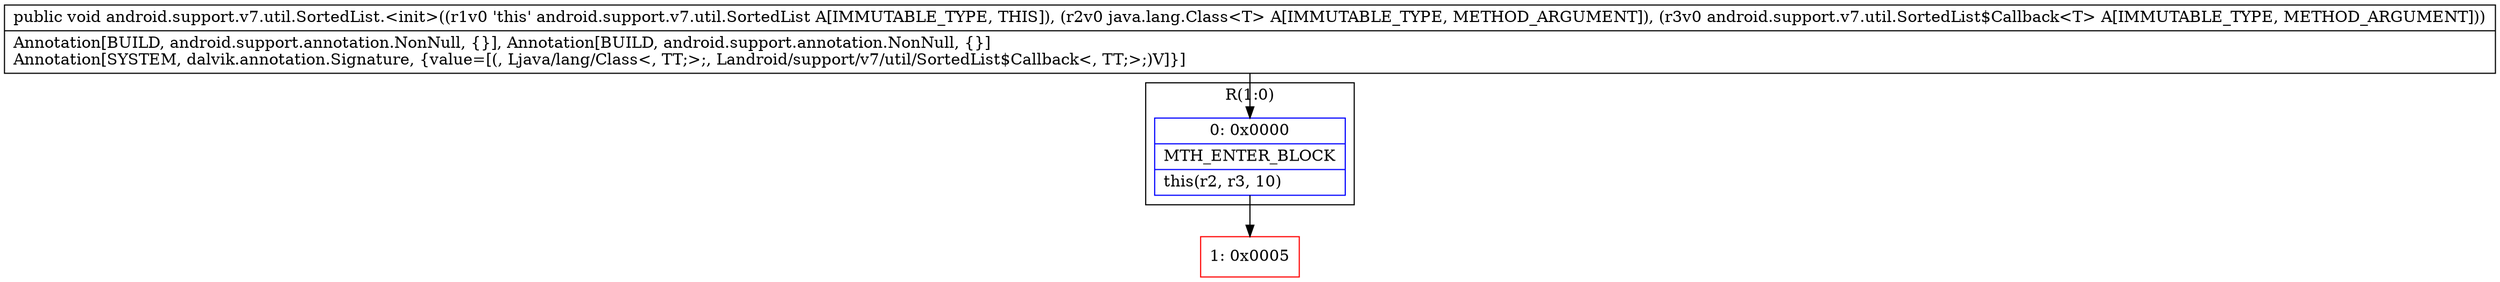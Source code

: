digraph "CFG forandroid.support.v7.util.SortedList.\<init\>(Ljava\/lang\/Class;Landroid\/support\/v7\/util\/SortedList$Callback;)V" {
subgraph cluster_Region_1509616431 {
label = "R(1:0)";
node [shape=record,color=blue];
Node_0 [shape=record,label="{0\:\ 0x0000|MTH_ENTER_BLOCK\l|this(r2, r3, 10)\l}"];
}
Node_1 [shape=record,color=red,label="{1\:\ 0x0005}"];
MethodNode[shape=record,label="{public void android.support.v7.util.SortedList.\<init\>((r1v0 'this' android.support.v7.util.SortedList A[IMMUTABLE_TYPE, THIS]), (r2v0 java.lang.Class\<T\> A[IMMUTABLE_TYPE, METHOD_ARGUMENT]), (r3v0 android.support.v7.util.SortedList$Callback\<T\> A[IMMUTABLE_TYPE, METHOD_ARGUMENT]))  | Annotation[BUILD, android.support.annotation.NonNull, \{\}], Annotation[BUILD, android.support.annotation.NonNull, \{\}]\lAnnotation[SYSTEM, dalvik.annotation.Signature, \{value=[(, Ljava\/lang\/Class\<, TT;\>;, Landroid\/support\/v7\/util\/SortedList$Callback\<, TT;\>;)V]\}]\l}"];
MethodNode -> Node_0;
Node_0 -> Node_1;
}

